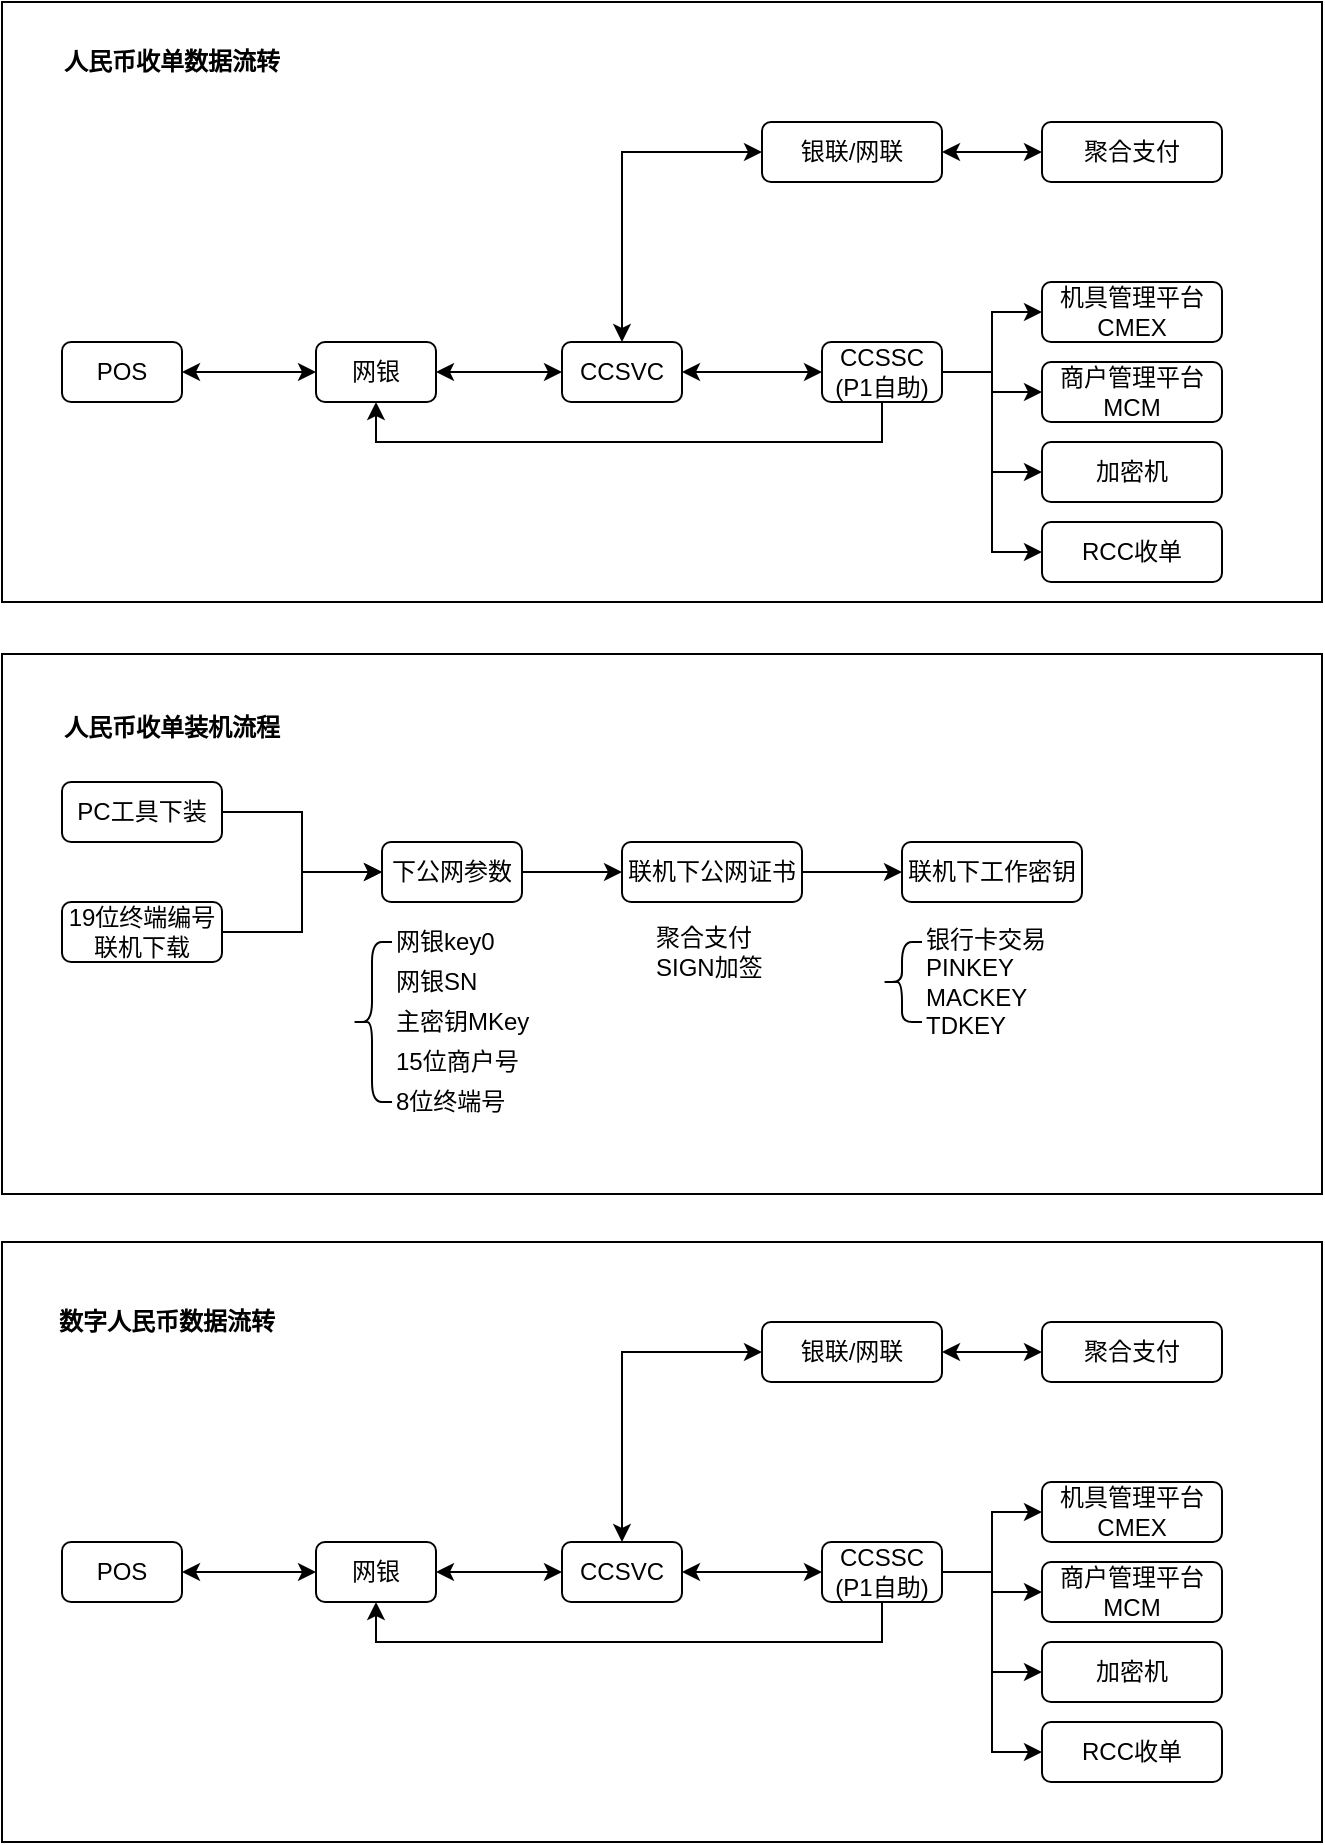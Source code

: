 <mxfile version="14.6.1" type="github">
  <diagram id="b8vTg0bY8sTFj-NJI612" name="Page-1">
    <mxGraphModel dx="782" dy="373" grid="1" gridSize="10" guides="1" tooltips="1" connect="1" arrows="1" fold="1" page="1" pageScale="1" pageWidth="827" pageHeight="1169" math="0" shadow="0">
      <root>
        <mxCell id="0" />
        <mxCell id="1" parent="0" />
        <mxCell id="N7gucrENt_Ro0j6abz8G-76" value="" style="rounded=0;whiteSpace=wrap;html=1;align=left;" vertex="1" parent="1">
          <mxGeometry x="30" y="640" width="660" height="300" as="geometry" />
        </mxCell>
        <mxCell id="N7gucrENt_Ro0j6abz8G-75" value="" style="rounded=0;whiteSpace=wrap;html=1;align=left;" vertex="1" parent="1">
          <mxGeometry x="30" y="346" width="660" height="270" as="geometry" />
        </mxCell>
        <mxCell id="N7gucrENt_Ro0j6abz8G-73" value="" style="rounded=0;whiteSpace=wrap;html=1;align=left;" vertex="1" parent="1">
          <mxGeometry x="30" y="20" width="660" height="300" as="geometry" />
        </mxCell>
        <mxCell id="N7gucrENt_Ro0j6abz8G-9" value="" style="rounded=1;orthogonalLoop=1;jettySize=auto;html=1;strokeWidth=1;startArrow=classic;startFill=1;" edge="1" parent="1" source="N7gucrENt_Ro0j6abz8G-5" target="N7gucrENt_Ro0j6abz8G-8">
          <mxGeometry relative="1" as="geometry" />
        </mxCell>
        <mxCell id="N7gucrENt_Ro0j6abz8G-5" value="POS" style="rounded=1;whiteSpace=wrap;html=1;" vertex="1" parent="1">
          <mxGeometry x="60" y="190" width="60" height="30" as="geometry" />
        </mxCell>
        <mxCell id="N7gucrENt_Ro0j6abz8G-11" value="" style="edgeStyle=orthogonalEdgeStyle;rounded=0;orthogonalLoop=1;jettySize=auto;html=1;startArrow=classic;startFill=1;" edge="1" parent="1" source="N7gucrENt_Ro0j6abz8G-8" target="N7gucrENt_Ro0j6abz8G-10">
          <mxGeometry relative="1" as="geometry" />
        </mxCell>
        <mxCell id="N7gucrENt_Ro0j6abz8G-8" value="网银" style="rounded=1;whiteSpace=wrap;html=1;" vertex="1" parent="1">
          <mxGeometry x="187" y="190" width="60" height="30" as="geometry" />
        </mxCell>
        <mxCell id="N7gucrENt_Ro0j6abz8G-13" value="" style="edgeStyle=orthogonalEdgeStyle;rounded=0;orthogonalLoop=1;jettySize=auto;html=1;startArrow=classic;startFill=1;" edge="1" parent="1" source="N7gucrENt_Ro0j6abz8G-10" target="N7gucrENt_Ro0j6abz8G-12">
          <mxGeometry relative="1" as="geometry" />
        </mxCell>
        <mxCell id="N7gucrENt_Ro0j6abz8G-41" style="edgeStyle=orthogonalEdgeStyle;rounded=0;orthogonalLoop=1;jettySize=auto;html=1;entryX=0;entryY=0.5;entryDx=0;entryDy=0;startArrow=classic;startFill=1;" edge="1" parent="1" source="N7gucrENt_Ro0j6abz8G-10" target="N7gucrENt_Ro0j6abz8G-39">
          <mxGeometry relative="1" as="geometry">
            <Array as="points">
              <mxPoint x="340" y="95" />
            </Array>
          </mxGeometry>
        </mxCell>
        <mxCell id="N7gucrENt_Ro0j6abz8G-10" value="CCSVC" style="rounded=1;whiteSpace=wrap;html=1;" vertex="1" parent="1">
          <mxGeometry x="310" y="190" width="60" height="30" as="geometry" />
        </mxCell>
        <mxCell id="N7gucrENt_Ro0j6abz8G-17" style="edgeStyle=orthogonalEdgeStyle;rounded=0;orthogonalLoop=1;jettySize=auto;html=1;entryX=0.5;entryY=1;entryDx=0;entryDy=0;" edge="1" parent="1" source="N7gucrENt_Ro0j6abz8G-12" target="N7gucrENt_Ro0j6abz8G-8">
          <mxGeometry relative="1" as="geometry">
            <Array as="points">
              <mxPoint x="470" y="240" />
              <mxPoint x="217" y="240" />
            </Array>
          </mxGeometry>
        </mxCell>
        <mxCell id="N7gucrENt_Ro0j6abz8G-21" style="edgeStyle=orthogonalEdgeStyle;rounded=0;orthogonalLoop=1;jettySize=auto;html=1;entryX=0;entryY=0.5;entryDx=0;entryDy=0;" edge="1" parent="1" source="N7gucrENt_Ro0j6abz8G-12" target="N7gucrENt_Ro0j6abz8G-19">
          <mxGeometry relative="1" as="geometry" />
        </mxCell>
        <mxCell id="N7gucrENt_Ro0j6abz8G-22" style="edgeStyle=orthogonalEdgeStyle;rounded=0;orthogonalLoop=1;jettySize=auto;html=1;entryX=0;entryY=0.5;entryDx=0;entryDy=0;" edge="1" parent="1" source="N7gucrENt_Ro0j6abz8G-12" target="N7gucrENt_Ro0j6abz8G-20">
          <mxGeometry relative="1" as="geometry" />
        </mxCell>
        <mxCell id="N7gucrENt_Ro0j6abz8G-37" style="edgeStyle=orthogonalEdgeStyle;rounded=0;orthogonalLoop=1;jettySize=auto;html=1;entryX=0;entryY=0.5;entryDx=0;entryDy=0;" edge="1" parent="1" source="N7gucrENt_Ro0j6abz8G-12" target="N7gucrENt_Ro0j6abz8G-35">
          <mxGeometry relative="1" as="geometry" />
        </mxCell>
        <mxCell id="N7gucrENt_Ro0j6abz8G-38" style="edgeStyle=orthogonalEdgeStyle;rounded=0;orthogonalLoop=1;jettySize=auto;html=1;entryX=0;entryY=0.5;entryDx=0;entryDy=0;" edge="1" parent="1" source="N7gucrENt_Ro0j6abz8G-12" target="N7gucrENt_Ro0j6abz8G-36">
          <mxGeometry relative="1" as="geometry" />
        </mxCell>
        <mxCell id="N7gucrENt_Ro0j6abz8G-12" value="CCSSC&lt;br&gt;(P1自助)" style="rounded=1;whiteSpace=wrap;html=1;" vertex="1" parent="1">
          <mxGeometry x="440" y="190" width="60" height="30" as="geometry" />
        </mxCell>
        <mxCell id="N7gucrENt_Ro0j6abz8G-14" value="人民币收单数据流转" style="text;html=1;strokeColor=none;fillColor=none;align=center;verticalAlign=middle;whiteSpace=wrap;rounded=0;fontStyle=1" vertex="1" parent="1">
          <mxGeometry x="60" y="40" width="110" height="20" as="geometry" />
        </mxCell>
        <mxCell id="N7gucrENt_Ro0j6abz8G-43" style="edgeStyle=orthogonalEdgeStyle;rounded=0;orthogonalLoop=1;jettySize=auto;html=1;" edge="1" parent="1" source="N7gucrENt_Ro0j6abz8G-18" target="N7gucrENt_Ro0j6abz8G-33">
          <mxGeometry relative="1" as="geometry" />
        </mxCell>
        <mxCell id="N7gucrENt_Ro0j6abz8G-18" value="下公网参数" style="rounded=1;whiteSpace=wrap;html=1;" vertex="1" parent="1">
          <mxGeometry x="220" y="440" width="70" height="30" as="geometry" />
        </mxCell>
        <mxCell id="N7gucrENt_Ro0j6abz8G-19" value="机具管理平台CMEX" style="rounded=1;whiteSpace=wrap;html=1;" vertex="1" parent="1">
          <mxGeometry x="550" y="160" width="90" height="30" as="geometry" />
        </mxCell>
        <mxCell id="N7gucrENt_Ro0j6abz8G-20" value="商户管理平台MCM" style="rounded=1;whiteSpace=wrap;html=1;" vertex="1" parent="1">
          <mxGeometry x="550" y="200" width="90" height="30" as="geometry" />
        </mxCell>
        <mxCell id="N7gucrENt_Ro0j6abz8G-26" style="edgeStyle=orthogonalEdgeStyle;rounded=0;orthogonalLoop=1;jettySize=auto;html=1;entryX=0;entryY=0.5;entryDx=0;entryDy=0;" edge="1" parent="1" source="N7gucrENt_Ro0j6abz8G-23" target="N7gucrENt_Ro0j6abz8G-18">
          <mxGeometry relative="1" as="geometry" />
        </mxCell>
        <mxCell id="N7gucrENt_Ro0j6abz8G-23" value="PC工具下装" style="rounded=1;whiteSpace=wrap;html=1;" vertex="1" parent="1">
          <mxGeometry x="60" y="410" width="80" height="30" as="geometry" />
        </mxCell>
        <mxCell id="N7gucrENt_Ro0j6abz8G-27" style="edgeStyle=orthogonalEdgeStyle;rounded=0;orthogonalLoop=1;jettySize=auto;html=1;entryX=0;entryY=0.5;entryDx=0;entryDy=0;" edge="1" parent="1" source="N7gucrENt_Ro0j6abz8G-24" target="N7gucrENt_Ro0j6abz8G-18">
          <mxGeometry relative="1" as="geometry" />
        </mxCell>
        <mxCell id="N7gucrENt_Ro0j6abz8G-24" value="19位终端编号联机下载" style="rounded=1;whiteSpace=wrap;html=1;" vertex="1" parent="1">
          <mxGeometry x="60" y="470" width="80" height="30" as="geometry" />
        </mxCell>
        <mxCell id="N7gucrENt_Ro0j6abz8G-28" value="网银key0" style="text;html=1;strokeColor=none;fillColor=none;align=left;verticalAlign=middle;whiteSpace=wrap;rounded=0;" vertex="1" parent="1">
          <mxGeometry x="225" y="480" width="60" height="20" as="geometry" />
        </mxCell>
        <mxCell id="N7gucrENt_Ro0j6abz8G-29" value="网银SN" style="text;html=1;strokeColor=none;fillColor=none;align=left;verticalAlign=middle;whiteSpace=wrap;rounded=0;" vertex="1" parent="1">
          <mxGeometry x="225" y="500" width="60" height="20" as="geometry" />
        </mxCell>
        <mxCell id="N7gucrENt_Ro0j6abz8G-30" value="主密钥MKey" style="text;html=1;strokeColor=none;fillColor=none;align=left;verticalAlign=middle;whiteSpace=wrap;rounded=0;" vertex="1" parent="1">
          <mxGeometry x="225" y="520" width="80" height="20" as="geometry" />
        </mxCell>
        <mxCell id="N7gucrENt_Ro0j6abz8G-31" value="15位商户号" style="text;html=1;strokeColor=none;fillColor=none;align=left;verticalAlign=middle;whiteSpace=wrap;rounded=0;" vertex="1" parent="1">
          <mxGeometry x="225" y="540" width="130" height="20" as="geometry" />
        </mxCell>
        <mxCell id="N7gucrENt_Ro0j6abz8G-32" value="" style="shape=curlyBracket;whiteSpace=wrap;html=1;rounded=1;align=left;" vertex="1" parent="1">
          <mxGeometry x="205" y="490" width="20" height="80" as="geometry" />
        </mxCell>
        <mxCell id="N7gucrENt_Ro0j6abz8G-45" value="" style="edgeStyle=orthogonalEdgeStyle;rounded=0;orthogonalLoop=1;jettySize=auto;html=1;" edge="1" parent="1" source="N7gucrENt_Ro0j6abz8G-33" target="N7gucrENt_Ro0j6abz8G-44">
          <mxGeometry relative="1" as="geometry" />
        </mxCell>
        <mxCell id="N7gucrENt_Ro0j6abz8G-33" value="联机下公网证书" style="rounded=1;whiteSpace=wrap;html=1;" vertex="1" parent="1">
          <mxGeometry x="340" y="440" width="90" height="30" as="geometry" />
        </mxCell>
        <mxCell id="N7gucrENt_Ro0j6abz8G-34" value="人民币收单装机流程" style="text;html=1;strokeColor=none;fillColor=none;align=center;verticalAlign=middle;whiteSpace=wrap;rounded=0;fontStyle=1" vertex="1" parent="1">
          <mxGeometry x="45" y="373" width="140" height="20" as="geometry" />
        </mxCell>
        <mxCell id="N7gucrENt_Ro0j6abz8G-35" value="加密机" style="rounded=1;whiteSpace=wrap;html=1;" vertex="1" parent="1">
          <mxGeometry x="550" y="240" width="90" height="30" as="geometry" />
        </mxCell>
        <mxCell id="N7gucrENt_Ro0j6abz8G-36" value="RCC收单" style="rounded=1;whiteSpace=wrap;html=1;" vertex="1" parent="1">
          <mxGeometry x="550" y="280" width="90" height="30" as="geometry" />
        </mxCell>
        <mxCell id="N7gucrENt_Ro0j6abz8G-42" style="edgeStyle=orthogonalEdgeStyle;rounded=0;orthogonalLoop=1;jettySize=auto;html=1;entryX=0;entryY=0.5;entryDx=0;entryDy=0;startArrow=classic;startFill=1;" edge="1" parent="1" source="N7gucrENt_Ro0j6abz8G-39" target="N7gucrENt_Ro0j6abz8G-40">
          <mxGeometry relative="1" as="geometry" />
        </mxCell>
        <mxCell id="N7gucrENt_Ro0j6abz8G-39" value="银联/网联" style="rounded=1;whiteSpace=wrap;html=1;" vertex="1" parent="1">
          <mxGeometry x="410" y="80" width="90" height="30" as="geometry" />
        </mxCell>
        <mxCell id="N7gucrENt_Ro0j6abz8G-40" value="聚合支付" style="rounded=1;whiteSpace=wrap;html=1;" vertex="1" parent="1">
          <mxGeometry x="550" y="80" width="90" height="30" as="geometry" />
        </mxCell>
        <mxCell id="N7gucrENt_Ro0j6abz8G-44" value="联机下工作密钥" style="rounded=1;whiteSpace=wrap;html=1;" vertex="1" parent="1">
          <mxGeometry x="480" y="440" width="90" height="30" as="geometry" />
        </mxCell>
        <mxCell id="N7gucrENt_Ro0j6abz8G-48" value="8位终端号" style="text;html=1;strokeColor=none;fillColor=none;align=left;verticalAlign=middle;whiteSpace=wrap;rounded=0;" vertex="1" parent="1">
          <mxGeometry x="225" y="560" width="130" height="20" as="geometry" />
        </mxCell>
        <mxCell id="N7gucrENt_Ro0j6abz8G-49" value="聚合支付SIGN加签" style="text;html=1;strokeColor=none;fillColor=none;align=left;verticalAlign=middle;whiteSpace=wrap;rounded=0;" vertex="1" parent="1">
          <mxGeometry x="355" y="480" width="65" height="30" as="geometry" />
        </mxCell>
        <mxCell id="N7gucrENt_Ro0j6abz8G-50" value="银行卡交易&lt;br&gt;PINKEY&lt;br&gt;MACKEY&lt;br&gt;TDKEY" style="text;html=1;strokeColor=none;fillColor=none;align=left;verticalAlign=middle;whiteSpace=wrap;rounded=0;" vertex="1" parent="1">
          <mxGeometry x="490" y="475" width="80" height="70" as="geometry" />
        </mxCell>
        <mxCell id="N7gucrENt_Ro0j6abz8G-51" value="" style="shape=curlyBracket;whiteSpace=wrap;html=1;rounded=1;align=left;" vertex="1" parent="1">
          <mxGeometry x="470" y="490" width="20" height="40" as="geometry" />
        </mxCell>
        <mxCell id="N7gucrENt_Ro0j6abz8G-52" value="" style="rounded=1;orthogonalLoop=1;jettySize=auto;html=1;strokeWidth=1;startArrow=classic;startFill=1;" edge="1" parent="1" source="N7gucrENt_Ro0j6abz8G-53" target="N7gucrENt_Ro0j6abz8G-55">
          <mxGeometry relative="1" as="geometry" />
        </mxCell>
        <mxCell id="N7gucrENt_Ro0j6abz8G-53" value="POS" style="rounded=1;whiteSpace=wrap;html=1;" vertex="1" parent="1">
          <mxGeometry x="60" y="790" width="60" height="30" as="geometry" />
        </mxCell>
        <mxCell id="N7gucrENt_Ro0j6abz8G-54" value="" style="edgeStyle=orthogonalEdgeStyle;rounded=0;orthogonalLoop=1;jettySize=auto;html=1;startArrow=classic;startFill=1;" edge="1" parent="1" source="N7gucrENt_Ro0j6abz8G-55" target="N7gucrENt_Ro0j6abz8G-58">
          <mxGeometry relative="1" as="geometry" />
        </mxCell>
        <mxCell id="N7gucrENt_Ro0j6abz8G-55" value="网银" style="rounded=1;whiteSpace=wrap;html=1;" vertex="1" parent="1">
          <mxGeometry x="187" y="790" width="60" height="30" as="geometry" />
        </mxCell>
        <mxCell id="N7gucrENt_Ro0j6abz8G-56" value="" style="edgeStyle=orthogonalEdgeStyle;rounded=0;orthogonalLoop=1;jettySize=auto;html=1;startArrow=classic;startFill=1;" edge="1" parent="1" source="N7gucrENt_Ro0j6abz8G-58" target="N7gucrENt_Ro0j6abz8G-64">
          <mxGeometry relative="1" as="geometry" />
        </mxCell>
        <mxCell id="N7gucrENt_Ro0j6abz8G-57" style="edgeStyle=orthogonalEdgeStyle;rounded=0;orthogonalLoop=1;jettySize=auto;html=1;entryX=0;entryY=0.5;entryDx=0;entryDy=0;startArrow=classic;startFill=1;" edge="1" parent="1" source="N7gucrENt_Ro0j6abz8G-58" target="N7gucrENt_Ro0j6abz8G-71">
          <mxGeometry relative="1" as="geometry">
            <Array as="points">
              <mxPoint x="340" y="695" />
            </Array>
          </mxGeometry>
        </mxCell>
        <mxCell id="N7gucrENt_Ro0j6abz8G-58" value="CCSVC" style="rounded=1;whiteSpace=wrap;html=1;" vertex="1" parent="1">
          <mxGeometry x="310" y="790" width="60" height="30" as="geometry" />
        </mxCell>
        <mxCell id="N7gucrENt_Ro0j6abz8G-59" style="edgeStyle=orthogonalEdgeStyle;rounded=0;orthogonalLoop=1;jettySize=auto;html=1;entryX=0.5;entryY=1;entryDx=0;entryDy=0;" edge="1" parent="1" source="N7gucrENt_Ro0j6abz8G-64" target="N7gucrENt_Ro0j6abz8G-55">
          <mxGeometry relative="1" as="geometry">
            <Array as="points">
              <mxPoint x="470" y="840" />
              <mxPoint x="217" y="840" />
            </Array>
          </mxGeometry>
        </mxCell>
        <mxCell id="N7gucrENt_Ro0j6abz8G-60" style="edgeStyle=orthogonalEdgeStyle;rounded=0;orthogonalLoop=1;jettySize=auto;html=1;entryX=0;entryY=0.5;entryDx=0;entryDy=0;" edge="1" parent="1" source="N7gucrENt_Ro0j6abz8G-64" target="N7gucrENt_Ro0j6abz8G-66">
          <mxGeometry relative="1" as="geometry" />
        </mxCell>
        <mxCell id="N7gucrENt_Ro0j6abz8G-61" style="edgeStyle=orthogonalEdgeStyle;rounded=0;orthogonalLoop=1;jettySize=auto;html=1;entryX=0;entryY=0.5;entryDx=0;entryDy=0;" edge="1" parent="1" source="N7gucrENt_Ro0j6abz8G-64" target="N7gucrENt_Ro0j6abz8G-67">
          <mxGeometry relative="1" as="geometry" />
        </mxCell>
        <mxCell id="N7gucrENt_Ro0j6abz8G-62" style="edgeStyle=orthogonalEdgeStyle;rounded=0;orthogonalLoop=1;jettySize=auto;html=1;entryX=0;entryY=0.5;entryDx=0;entryDy=0;" edge="1" parent="1" source="N7gucrENt_Ro0j6abz8G-64" target="N7gucrENt_Ro0j6abz8G-68">
          <mxGeometry relative="1" as="geometry" />
        </mxCell>
        <mxCell id="N7gucrENt_Ro0j6abz8G-63" style="edgeStyle=orthogonalEdgeStyle;rounded=0;orthogonalLoop=1;jettySize=auto;html=1;entryX=0;entryY=0.5;entryDx=0;entryDy=0;" edge="1" parent="1" source="N7gucrENt_Ro0j6abz8G-64" target="N7gucrENt_Ro0j6abz8G-69">
          <mxGeometry relative="1" as="geometry" />
        </mxCell>
        <mxCell id="N7gucrENt_Ro0j6abz8G-64" value="CCSSC&lt;br&gt;(P1自助)" style="rounded=1;whiteSpace=wrap;html=1;" vertex="1" parent="1">
          <mxGeometry x="440" y="790" width="60" height="30" as="geometry" />
        </mxCell>
        <mxCell id="N7gucrENt_Ro0j6abz8G-65" value="数字人民币数据流转" style="text;html=1;strokeColor=none;fillColor=none;align=center;verticalAlign=middle;whiteSpace=wrap;rounded=0;fontStyle=1" vertex="1" parent="1">
          <mxGeometry x="55" y="670" width="115" height="20" as="geometry" />
        </mxCell>
        <mxCell id="N7gucrENt_Ro0j6abz8G-66" value="机具管理平台CMEX" style="rounded=1;whiteSpace=wrap;html=1;" vertex="1" parent="1">
          <mxGeometry x="550" y="760" width="90" height="30" as="geometry" />
        </mxCell>
        <mxCell id="N7gucrENt_Ro0j6abz8G-67" value="商户管理平台MCM" style="rounded=1;whiteSpace=wrap;html=1;" vertex="1" parent="1">
          <mxGeometry x="550" y="800" width="90" height="30" as="geometry" />
        </mxCell>
        <mxCell id="N7gucrENt_Ro0j6abz8G-68" value="加密机" style="rounded=1;whiteSpace=wrap;html=1;" vertex="1" parent="1">
          <mxGeometry x="550" y="840" width="90" height="30" as="geometry" />
        </mxCell>
        <mxCell id="N7gucrENt_Ro0j6abz8G-69" value="RCC收单" style="rounded=1;whiteSpace=wrap;html=1;" vertex="1" parent="1">
          <mxGeometry x="550" y="880" width="90" height="30" as="geometry" />
        </mxCell>
        <mxCell id="N7gucrENt_Ro0j6abz8G-70" style="edgeStyle=orthogonalEdgeStyle;rounded=0;orthogonalLoop=1;jettySize=auto;html=1;entryX=0;entryY=0.5;entryDx=0;entryDy=0;startArrow=classic;startFill=1;" edge="1" parent="1" source="N7gucrENt_Ro0j6abz8G-71" target="N7gucrENt_Ro0j6abz8G-72">
          <mxGeometry relative="1" as="geometry" />
        </mxCell>
        <mxCell id="N7gucrENt_Ro0j6abz8G-71" value="银联/网联" style="rounded=1;whiteSpace=wrap;html=1;" vertex="1" parent="1">
          <mxGeometry x="410" y="680" width="90" height="30" as="geometry" />
        </mxCell>
        <mxCell id="N7gucrENt_Ro0j6abz8G-72" value="聚合支付" style="rounded=1;whiteSpace=wrap;html=1;" vertex="1" parent="1">
          <mxGeometry x="550" y="680" width="90" height="30" as="geometry" />
        </mxCell>
      </root>
    </mxGraphModel>
  </diagram>
</mxfile>
